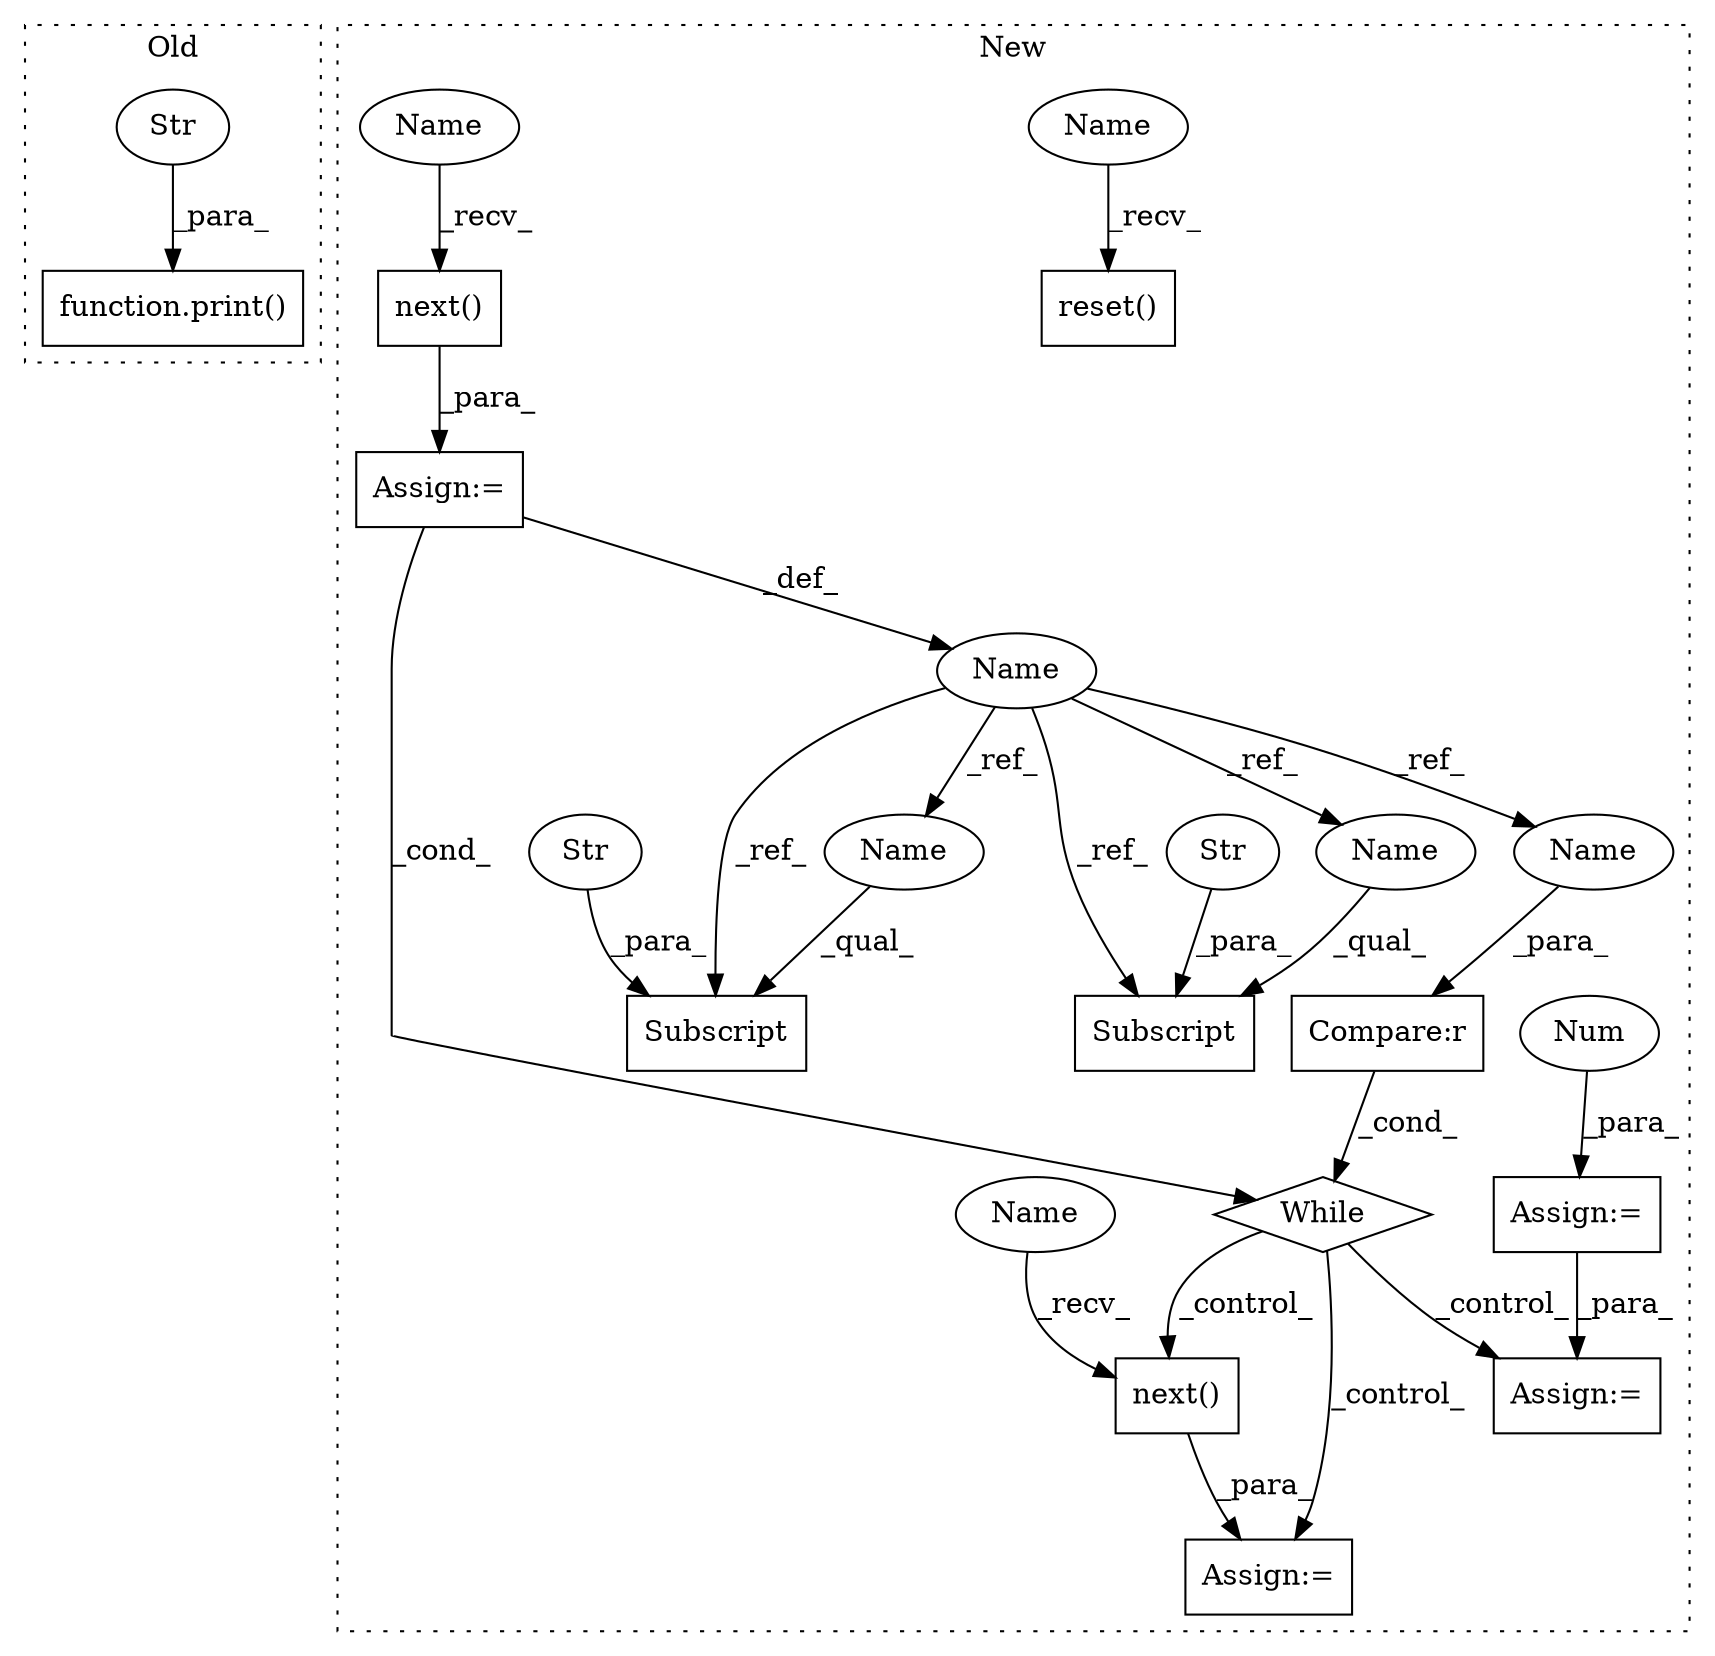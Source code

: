 digraph G {
subgraph cluster0 {
1 [label="function.print()" a="75" s="14669,14706" l="6,1" shape="box"];
3 [label="Str" a="66" s="14675" l="31" shape="ellipse"];
label = "Old";
style="dotted";
}
subgraph cluster1 {
2 [label="reset()" a="75" s="16672" l="24" shape="box"];
4 [label="next()" a="75" s="16719" l="23" shape="box"];
5 [label="Compare:r" a="40" s="16760" l="22" shape="box"];
6 [label="Name" a="87" s="16706" l="10" shape="ellipse"];
7 [label="Subscript" a="63" s="16915,0" l="16,0" shape="box"];
8 [label="Str" a="66" s="16926" l="4" shape="ellipse"];
9 [label="Subscript" a="63" s="16843,0" l="16,0" shape="box"];
10 [label="Str" a="66" s="16854" l="4" shape="ellipse"];
11 [label="While" a="52" s="16754,16782" l="6,56" shape="diamond"];
12 [label="next()" a="75" s="17585" l="23" shape="box"];
13 [label="Assign:=" a="68" s="17582" l="3" shape="box"];
14 [label="Assign:=" a="68" s="16716" l="3" shape="box"];
15 [label="Assign:=" a="68" s="17718" l="4" shape="box"];
16 [label="Assign:=" a="68" s="16521" l="3" shape="box"];
17 [label="Num" a="76" s="16524" l="1" shape="ellipse"];
18 [label="Name" a="87" s="16915" l="10" shape="ellipse"];
19 [label="Name" a="87" s="16843" l="10" shape="ellipse"];
20 [label="Name" a="87" s="16760" l="10" shape="ellipse"];
21 [label="Name" a="87" s="16672" l="16" shape="ellipse"];
22 [label="Name" a="87" s="17585" l="16" shape="ellipse"];
23 [label="Name" a="87" s="16719" l="16" shape="ellipse"];
label = "New";
style="dotted";
}
3 -> 1 [label="_para_"];
4 -> 14 [label="_para_"];
5 -> 11 [label="_cond_"];
6 -> 7 [label="_ref_"];
6 -> 20 [label="_ref_"];
6 -> 19 [label="_ref_"];
6 -> 18 [label="_ref_"];
6 -> 9 [label="_ref_"];
8 -> 7 [label="_para_"];
10 -> 9 [label="_para_"];
11 -> 15 [label="_control_"];
11 -> 12 [label="_control_"];
11 -> 13 [label="_control_"];
12 -> 13 [label="_para_"];
14 -> 6 [label="_def_"];
14 -> 11 [label="_cond_"];
16 -> 15 [label="_para_"];
17 -> 16 [label="_para_"];
18 -> 7 [label="_qual_"];
19 -> 9 [label="_qual_"];
20 -> 5 [label="_para_"];
21 -> 2 [label="_recv_"];
22 -> 12 [label="_recv_"];
23 -> 4 [label="_recv_"];
}